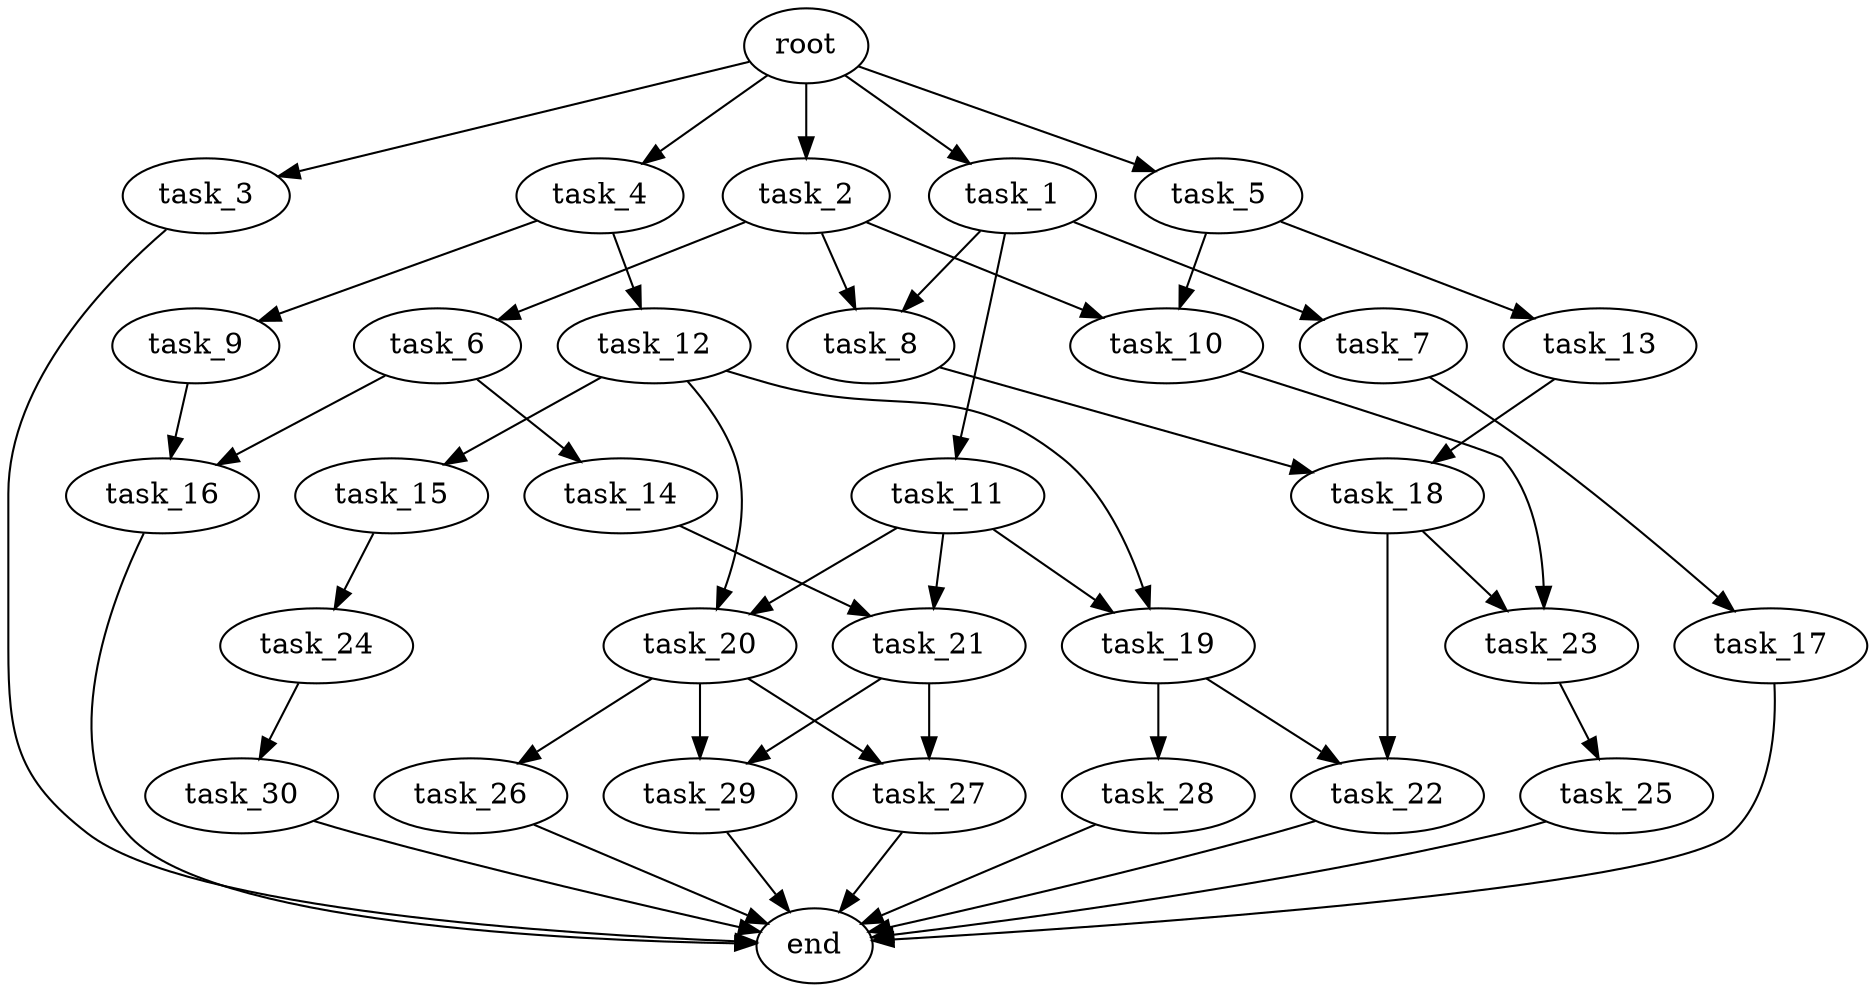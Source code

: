 digraph G {
  root [size="0.000000e+00"];
  task_1 [size="4.607744e+09"];
  task_2 [size="5.868678e+09"];
  task_3 [size="2.744796e+08"];
  task_4 [size="1.163567e+09"];
  task_5 [size="6.764751e+08"];
  task_6 [size="6.336984e+09"];
  task_7 [size="9.941986e+09"];
  task_8 [size="6.769453e+09"];
  task_9 [size="2.300071e+09"];
  task_10 [size="3.157991e+09"];
  task_11 [size="9.554501e+09"];
  task_12 [size="5.165526e+09"];
  task_13 [size="9.822219e+07"];
  task_14 [size="8.321938e+09"];
  task_15 [size="2.483328e+09"];
  task_16 [size="9.310013e+08"];
  task_17 [size="6.737305e+09"];
  task_18 [size="8.210926e+09"];
  task_19 [size="7.612122e+08"];
  task_20 [size="9.314031e+09"];
  task_21 [size="4.766078e+09"];
  task_22 [size="3.536026e+09"];
  task_23 [size="8.943268e+09"];
  task_24 [size="2.691489e+09"];
  task_25 [size="9.471234e+09"];
  task_26 [size="6.831390e+09"];
  task_27 [size="9.099365e+09"];
  task_28 [size="4.990494e+09"];
  task_29 [size="1.997466e+09"];
  task_30 [size="7.354555e+09"];
  end [size="0.000000e+00"];

  root -> task_1 [size="1.000000e-12"];
  root -> task_2 [size="1.000000e-12"];
  root -> task_3 [size="1.000000e-12"];
  root -> task_4 [size="1.000000e-12"];
  root -> task_5 [size="1.000000e-12"];
  task_1 -> task_7 [size="9.941986e+08"];
  task_1 -> task_8 [size="3.384726e+08"];
  task_1 -> task_11 [size="9.554501e+08"];
  task_2 -> task_6 [size="6.336984e+08"];
  task_2 -> task_8 [size="3.384726e+08"];
  task_2 -> task_10 [size="1.578996e+08"];
  task_3 -> end [size="1.000000e-12"];
  task_4 -> task_9 [size="2.300071e+08"];
  task_4 -> task_12 [size="5.165526e+08"];
  task_5 -> task_10 [size="1.578996e+08"];
  task_5 -> task_13 [size="9.822219e+06"];
  task_6 -> task_14 [size="8.321938e+08"];
  task_6 -> task_16 [size="4.655006e+07"];
  task_7 -> task_17 [size="6.737305e+08"];
  task_8 -> task_18 [size="4.105463e+08"];
  task_9 -> task_16 [size="4.655006e+07"];
  task_10 -> task_23 [size="4.471634e+08"];
  task_11 -> task_19 [size="3.806061e+07"];
  task_11 -> task_20 [size="4.657016e+08"];
  task_11 -> task_21 [size="2.383039e+08"];
  task_12 -> task_15 [size="2.483328e+08"];
  task_12 -> task_19 [size="3.806061e+07"];
  task_12 -> task_20 [size="4.657016e+08"];
  task_13 -> task_18 [size="4.105463e+08"];
  task_14 -> task_21 [size="2.383039e+08"];
  task_15 -> task_24 [size="2.691489e+08"];
  task_16 -> end [size="1.000000e-12"];
  task_17 -> end [size="1.000000e-12"];
  task_18 -> task_22 [size="1.768013e+08"];
  task_18 -> task_23 [size="4.471634e+08"];
  task_19 -> task_22 [size="1.768013e+08"];
  task_19 -> task_28 [size="4.990494e+08"];
  task_20 -> task_26 [size="6.831390e+08"];
  task_20 -> task_27 [size="4.549682e+08"];
  task_20 -> task_29 [size="9.987329e+07"];
  task_21 -> task_27 [size="4.549682e+08"];
  task_21 -> task_29 [size="9.987329e+07"];
  task_22 -> end [size="1.000000e-12"];
  task_23 -> task_25 [size="9.471234e+08"];
  task_24 -> task_30 [size="7.354555e+08"];
  task_25 -> end [size="1.000000e-12"];
  task_26 -> end [size="1.000000e-12"];
  task_27 -> end [size="1.000000e-12"];
  task_28 -> end [size="1.000000e-12"];
  task_29 -> end [size="1.000000e-12"];
  task_30 -> end [size="1.000000e-12"];
}
